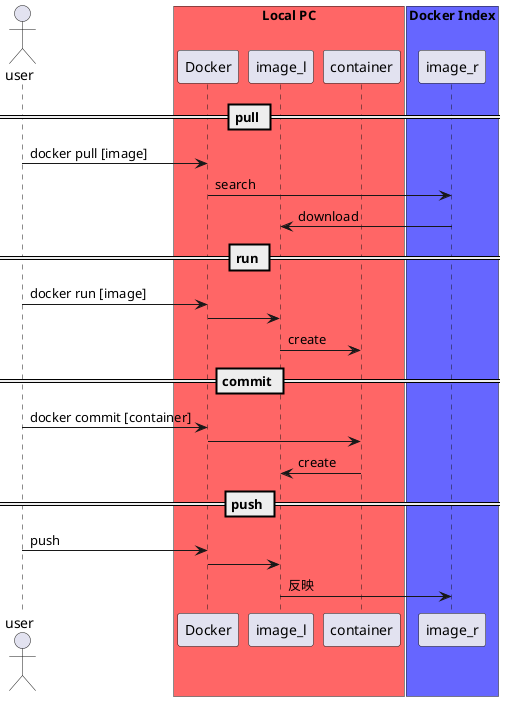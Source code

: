 @startuml
actor user
participant Docker
participant container
box "Local PC" #f66
  participant Docker
  participant image_l
  participant container
end box
box "Docker Index" #66f
  participant image_r
end box
== pull ==
user -> Docker : docker pull [image]
Docker -> image_r : search
image_l <- image_r : download
== run ==
user -> Docker : docker run [image]
Docker -> image_l
image_l -> container : create
== commit ==
user -> Docker : docker commit [container]
Docker -> container
image_l <- container : create
== push ==
user -> Docker : push
Docker -> image_l
image_l -> image_r : 反映
@enduml
